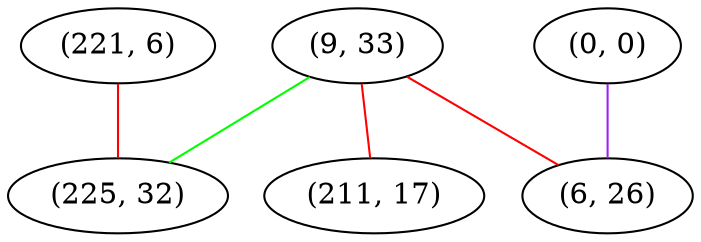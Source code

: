 graph "" {
"(221, 6)";
"(0, 0)";
"(9, 33)";
"(211, 17)";
"(225, 32)";
"(6, 26)";
"(221, 6)" -- "(225, 32)"  [color=red, key=0, weight=1];
"(0, 0)" -- "(6, 26)"  [color=purple, key=0, weight=4];
"(9, 33)" -- "(225, 32)"  [color=green, key=0, weight=2];
"(9, 33)" -- "(6, 26)"  [color=red, key=0, weight=1];
"(9, 33)" -- "(211, 17)"  [color=red, key=0, weight=1];
}
